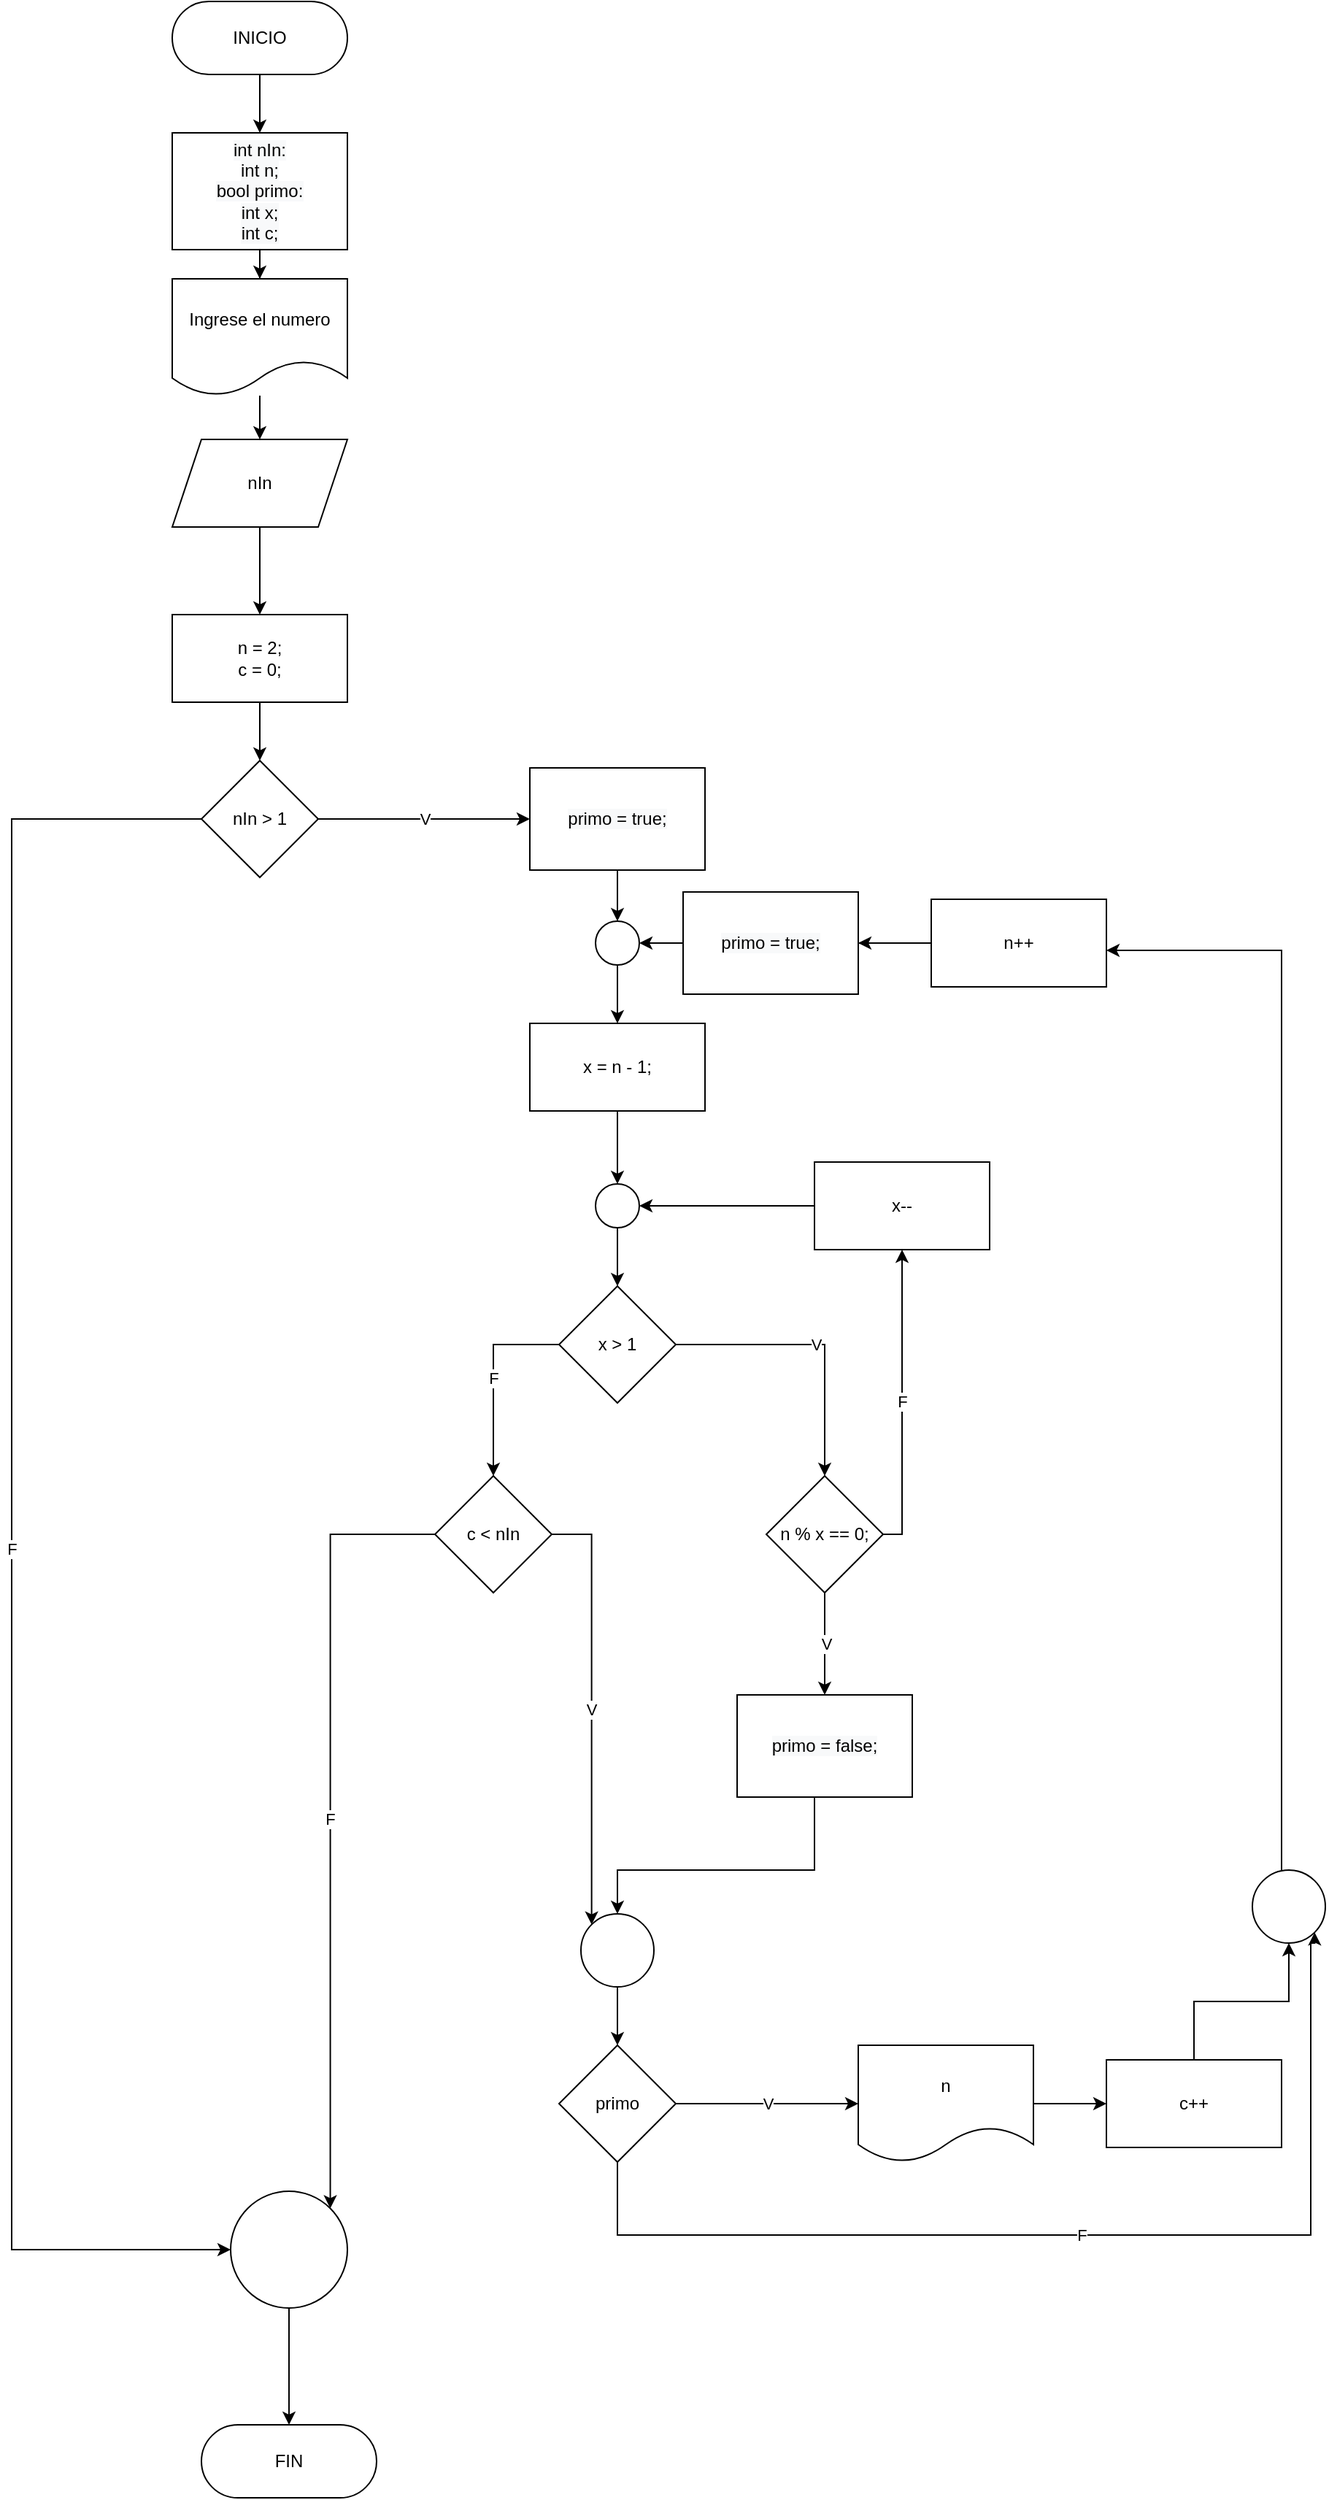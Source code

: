 <mxfile version="20.2.3" type="github">
  <diagram id="C5RBs43oDa-KdzZeNtuy" name="Page-1">
    <mxGraphModel dx="1335" dy="1849" grid="1" gridSize="10" guides="1" tooltips="1" connect="1" arrows="1" fold="1" page="1" pageScale="1" pageWidth="827" pageHeight="1169" math="0" shadow="0">
      <root>
        <mxCell id="WIyWlLk6GJQsqaUBKTNV-0" />
        <mxCell id="WIyWlLk6GJQsqaUBKTNV-1" parent="WIyWlLk6GJQsqaUBKTNV-0" />
        <mxCell id="Ce7-sYbjcdhrXtPcYdOs-50" style="edgeStyle=orthogonalEdgeStyle;rounded=0;orthogonalLoop=1;jettySize=auto;html=1;" edge="1" parent="WIyWlLk6GJQsqaUBKTNV-1" source="Ce7-sYbjcdhrXtPcYdOs-51" target="Ce7-sYbjcdhrXtPcYdOs-56">
          <mxGeometry relative="1" as="geometry" />
        </mxCell>
        <mxCell id="Ce7-sYbjcdhrXtPcYdOs-51" value="INICIO" style="rounded=1;whiteSpace=wrap;html=1;arcSize=50;" vertex="1" parent="WIyWlLk6GJQsqaUBKTNV-1">
          <mxGeometry x="350" y="-30" width="120" height="50" as="geometry" />
        </mxCell>
        <mxCell id="Ce7-sYbjcdhrXtPcYdOs-52" value="FIN" style="rounded=1;whiteSpace=wrap;html=1;arcSize=50;" vertex="1" parent="WIyWlLk6GJQsqaUBKTNV-1">
          <mxGeometry x="370" y="1630" width="120" height="50" as="geometry" />
        </mxCell>
        <mxCell id="Ce7-sYbjcdhrXtPcYdOs-53" style="edgeStyle=orthogonalEdgeStyle;rounded=0;orthogonalLoop=1;jettySize=auto;html=1;" edge="1" parent="WIyWlLk6GJQsqaUBKTNV-1" source="Ce7-sYbjcdhrXtPcYdOs-54" target="Ce7-sYbjcdhrXtPcYdOs-61">
          <mxGeometry relative="1" as="geometry" />
        </mxCell>
        <mxCell id="Ce7-sYbjcdhrXtPcYdOs-54" value="Ingrese el numero" style="shape=document;whiteSpace=wrap;html=1;boundedLbl=1;" vertex="1" parent="WIyWlLk6GJQsqaUBKTNV-1">
          <mxGeometry x="350" y="160" width="120" height="80" as="geometry" />
        </mxCell>
        <mxCell id="Ce7-sYbjcdhrXtPcYdOs-55" style="edgeStyle=orthogonalEdgeStyle;rounded=0;orthogonalLoop=1;jettySize=auto;html=1;" edge="1" parent="WIyWlLk6GJQsqaUBKTNV-1" source="Ce7-sYbjcdhrXtPcYdOs-56" target="Ce7-sYbjcdhrXtPcYdOs-54">
          <mxGeometry relative="1" as="geometry" />
        </mxCell>
        <mxCell id="Ce7-sYbjcdhrXtPcYdOs-56" value="&lt;span style=&quot;color: rgb(0, 0, 0); font-family: Helvetica; font-size: 12px; font-style: normal; font-variant-ligatures: normal; font-variant-caps: normal; font-weight: 400; letter-spacing: normal; orphans: 2; text-align: center; text-indent: 0px; text-transform: none; widows: 2; word-spacing: 0px; -webkit-text-stroke-width: 0px; background-color: rgb(248, 249, 250); text-decoration-thickness: initial; text-decoration-style: initial; text-decoration-color: initial; float: none; display: inline !important;&quot;&gt;int nIn:&lt;/span&gt;&lt;br style=&quot;color: rgb(0, 0, 0); font-family: Helvetica; font-size: 12px; font-style: normal; font-variant-ligatures: normal; font-variant-caps: normal; font-weight: 400; letter-spacing: normal; orphans: 2; text-align: center; text-indent: 0px; text-transform: none; widows: 2; word-spacing: 0px; -webkit-text-stroke-width: 0px; background-color: rgb(248, 249, 250); text-decoration-thickness: initial; text-decoration-style: initial; text-decoration-color: initial;&quot;&gt;&lt;span style=&quot;color: rgb(0, 0, 0); font-family: Helvetica; font-size: 12px; font-style: normal; font-variant-ligatures: normal; font-variant-caps: normal; font-weight: 400; letter-spacing: normal; orphans: 2; text-align: center; text-indent: 0px; text-transform: none; widows: 2; word-spacing: 0px; -webkit-text-stroke-width: 0px; background-color: rgb(248, 249, 250); text-decoration-thickness: initial; text-decoration-style: initial; text-decoration-color: initial; float: none; display: inline !important;&quot;&gt;int n;&lt;/span&gt;&lt;br style=&quot;color: rgb(0, 0, 0); font-family: Helvetica; font-size: 12px; font-style: normal; font-variant-ligatures: normal; font-variant-caps: normal; font-weight: 400; letter-spacing: normal; orphans: 2; text-align: center; text-indent: 0px; text-transform: none; widows: 2; word-spacing: 0px; -webkit-text-stroke-width: 0px; background-color: rgb(248, 249, 250); text-decoration-thickness: initial; text-decoration-style: initial; text-decoration-color: initial;&quot;&gt;&lt;span style=&quot;color: rgb(0, 0, 0); font-family: Helvetica; font-size: 12px; font-style: normal; font-variant-ligatures: normal; font-variant-caps: normal; font-weight: 400; letter-spacing: normal; orphans: 2; text-align: center; text-indent: 0px; text-transform: none; widows: 2; word-spacing: 0px; -webkit-text-stroke-width: 0px; background-color: rgb(248, 249, 250); text-decoration-thickness: initial; text-decoration-style: initial; text-decoration-color: initial; float: none; display: inline !important;&quot;&gt;bool primo:&lt;br&gt;int x;&lt;br&gt;int c;&lt;br&gt;&lt;/span&gt;" style="rounded=0;whiteSpace=wrap;html=1;" vertex="1" parent="WIyWlLk6GJQsqaUBKTNV-1">
          <mxGeometry x="350" y="60" width="120" height="80" as="geometry" />
        </mxCell>
        <mxCell id="Ce7-sYbjcdhrXtPcYdOs-57" value="F" style="edgeStyle=orthogonalEdgeStyle;rounded=0;orthogonalLoop=1;jettySize=auto;html=1;entryX=0;entryY=0.5;entryDx=0;entryDy=0;" edge="1" parent="WIyWlLk6GJQsqaUBKTNV-1" source="Ce7-sYbjcdhrXtPcYdOs-59" target="Ce7-sYbjcdhrXtPcYdOs-90">
          <mxGeometry relative="1" as="geometry">
            <Array as="points">
              <mxPoint x="240" y="530" />
              <mxPoint x="240" y="1510" />
            </Array>
          </mxGeometry>
        </mxCell>
        <mxCell id="Ce7-sYbjcdhrXtPcYdOs-58" value="V" style="edgeStyle=orthogonalEdgeStyle;rounded=0;orthogonalLoop=1;jettySize=auto;html=1;" edge="1" parent="WIyWlLk6GJQsqaUBKTNV-1" source="Ce7-sYbjcdhrXtPcYdOs-59" target="Ce7-sYbjcdhrXtPcYdOs-65">
          <mxGeometry relative="1" as="geometry" />
        </mxCell>
        <mxCell id="Ce7-sYbjcdhrXtPcYdOs-59" value="nIn &amp;gt; 1" style="rhombus;whiteSpace=wrap;html=1;" vertex="1" parent="WIyWlLk6GJQsqaUBKTNV-1">
          <mxGeometry x="370" y="490" width="80" height="80" as="geometry" />
        </mxCell>
        <mxCell id="Ce7-sYbjcdhrXtPcYdOs-60" style="edgeStyle=orthogonalEdgeStyle;rounded=0;orthogonalLoop=1;jettySize=auto;html=1;" edge="1" parent="WIyWlLk6GJQsqaUBKTNV-1" source="Ce7-sYbjcdhrXtPcYdOs-61" target="Ce7-sYbjcdhrXtPcYdOs-92">
          <mxGeometry relative="1" as="geometry" />
        </mxCell>
        <mxCell id="Ce7-sYbjcdhrXtPcYdOs-61" value="nIn" style="shape=parallelogram;perimeter=parallelogramPerimeter;whiteSpace=wrap;html=1;fixedSize=1;" vertex="1" parent="WIyWlLk6GJQsqaUBKTNV-1">
          <mxGeometry x="350" y="270" width="120" height="60" as="geometry" />
        </mxCell>
        <mxCell id="Ce7-sYbjcdhrXtPcYdOs-62" style="edgeStyle=orthogonalEdgeStyle;rounded=0;orthogonalLoop=1;jettySize=auto;html=1;" edge="1" parent="WIyWlLk6GJQsqaUBKTNV-1" source="Ce7-sYbjcdhrXtPcYdOs-63" target="Ce7-sYbjcdhrXtPcYdOs-72">
          <mxGeometry relative="1" as="geometry" />
        </mxCell>
        <mxCell id="Ce7-sYbjcdhrXtPcYdOs-63" value="" style="ellipse;whiteSpace=wrap;html=1;aspect=fixed;" vertex="1" parent="WIyWlLk6GJQsqaUBKTNV-1">
          <mxGeometry x="640" y="600" width="30" height="30" as="geometry" />
        </mxCell>
        <mxCell id="Ce7-sYbjcdhrXtPcYdOs-64" style="edgeStyle=orthogonalEdgeStyle;rounded=0;orthogonalLoop=1;jettySize=auto;html=1;entryX=0.5;entryY=0;entryDx=0;entryDy=0;" edge="1" parent="WIyWlLk6GJQsqaUBKTNV-1" source="Ce7-sYbjcdhrXtPcYdOs-65" target="Ce7-sYbjcdhrXtPcYdOs-63">
          <mxGeometry relative="1" as="geometry" />
        </mxCell>
        <mxCell id="Ce7-sYbjcdhrXtPcYdOs-65" value="&lt;span style=&quot;color: rgb(0, 0, 0); font-family: Helvetica; font-size: 12px; font-style: normal; font-variant-ligatures: normal; font-variant-caps: normal; font-weight: 400; letter-spacing: normal; orphans: 2; text-align: center; text-indent: 0px; text-transform: none; widows: 2; word-spacing: 0px; -webkit-text-stroke-width: 0px; background-color: rgb(248, 249, 250); text-decoration-thickness: initial; text-decoration-style: initial; text-decoration-color: initial; float: none; display: inline !important;&quot;&gt;primo = true;&lt;br&gt;&lt;/span&gt;" style="rounded=0;whiteSpace=wrap;html=1;" vertex="1" parent="WIyWlLk6GJQsqaUBKTNV-1">
          <mxGeometry x="595" y="495" width="120" height="70" as="geometry" />
        </mxCell>
        <mxCell id="Ce7-sYbjcdhrXtPcYdOs-66" value="V" style="edgeStyle=orthogonalEdgeStyle;rounded=0;orthogonalLoop=1;jettySize=auto;html=1;" edge="1" parent="WIyWlLk6GJQsqaUBKTNV-1" source="Ce7-sYbjcdhrXtPcYdOs-68" target="Ce7-sYbjcdhrXtPcYdOs-75">
          <mxGeometry relative="1" as="geometry" />
        </mxCell>
        <mxCell id="Ce7-sYbjcdhrXtPcYdOs-67" value="F" style="edgeStyle=orthogonalEdgeStyle;rounded=0;orthogonalLoop=1;jettySize=auto;html=1;" edge="1" parent="WIyWlLk6GJQsqaUBKTNV-1" source="Ce7-sYbjcdhrXtPcYdOs-68" target="Ce7-sYbjcdhrXtPcYdOs-97">
          <mxGeometry relative="1" as="geometry" />
        </mxCell>
        <mxCell id="Ce7-sYbjcdhrXtPcYdOs-68" value="x &amp;gt; 1" style="rhombus;whiteSpace=wrap;html=1;" vertex="1" parent="WIyWlLk6GJQsqaUBKTNV-1">
          <mxGeometry x="615" y="850" width="80" height="80" as="geometry" />
        </mxCell>
        <mxCell id="Ce7-sYbjcdhrXtPcYdOs-69" style="edgeStyle=orthogonalEdgeStyle;rounded=0;orthogonalLoop=1;jettySize=auto;html=1;" edge="1" parent="WIyWlLk6GJQsqaUBKTNV-1" source="Ce7-sYbjcdhrXtPcYdOs-70" target="Ce7-sYbjcdhrXtPcYdOs-68">
          <mxGeometry relative="1" as="geometry" />
        </mxCell>
        <mxCell id="Ce7-sYbjcdhrXtPcYdOs-70" value="" style="ellipse;whiteSpace=wrap;html=1;aspect=fixed;" vertex="1" parent="WIyWlLk6GJQsqaUBKTNV-1">
          <mxGeometry x="640" y="780" width="30" height="30" as="geometry" />
        </mxCell>
        <mxCell id="Ce7-sYbjcdhrXtPcYdOs-71" style="edgeStyle=orthogonalEdgeStyle;rounded=0;orthogonalLoop=1;jettySize=auto;html=1;entryX=0.5;entryY=0;entryDx=0;entryDy=0;" edge="1" parent="WIyWlLk6GJQsqaUBKTNV-1" source="Ce7-sYbjcdhrXtPcYdOs-72" target="Ce7-sYbjcdhrXtPcYdOs-70">
          <mxGeometry relative="1" as="geometry" />
        </mxCell>
        <mxCell id="Ce7-sYbjcdhrXtPcYdOs-72" value="x = n - 1;" style="rounded=0;whiteSpace=wrap;html=1;" vertex="1" parent="WIyWlLk6GJQsqaUBKTNV-1">
          <mxGeometry x="595" y="670" width="120" height="60" as="geometry" />
        </mxCell>
        <mxCell id="Ce7-sYbjcdhrXtPcYdOs-73" value="V" style="edgeStyle=orthogonalEdgeStyle;rounded=0;orthogonalLoop=1;jettySize=auto;html=1;" edge="1" parent="WIyWlLk6GJQsqaUBKTNV-1" source="Ce7-sYbjcdhrXtPcYdOs-75">
          <mxGeometry relative="1" as="geometry">
            <mxPoint x="797" y="1130" as="targetPoint" />
          </mxGeometry>
        </mxCell>
        <mxCell id="Ce7-sYbjcdhrXtPcYdOs-74" value="F" style="edgeStyle=orthogonalEdgeStyle;rounded=0;orthogonalLoop=1;jettySize=auto;html=1;" edge="1" parent="WIyWlLk6GJQsqaUBKTNV-1" source="Ce7-sYbjcdhrXtPcYdOs-75" target="Ce7-sYbjcdhrXtPcYdOs-82">
          <mxGeometry relative="1" as="geometry">
            <Array as="points">
              <mxPoint x="850" y="1020" />
            </Array>
          </mxGeometry>
        </mxCell>
        <mxCell id="Ce7-sYbjcdhrXtPcYdOs-75" value="n % x == 0;" style="rhombus;whiteSpace=wrap;html=1;" vertex="1" parent="WIyWlLk6GJQsqaUBKTNV-1">
          <mxGeometry x="757" y="980" width="80" height="80" as="geometry" />
        </mxCell>
        <mxCell id="Ce7-sYbjcdhrXtPcYdOs-76" style="edgeStyle=orthogonalEdgeStyle;rounded=0;orthogonalLoop=1;jettySize=auto;html=1;entryX=0.5;entryY=0;entryDx=0;entryDy=0;" edge="1" parent="WIyWlLk6GJQsqaUBKTNV-1" source="Ce7-sYbjcdhrXtPcYdOs-77" target="Ce7-sYbjcdhrXtPcYdOs-84">
          <mxGeometry relative="1" as="geometry">
            <Array as="points">
              <mxPoint x="790" y="1250" />
              <mxPoint x="655" y="1250" />
            </Array>
          </mxGeometry>
        </mxCell>
        <mxCell id="Ce7-sYbjcdhrXtPcYdOs-77" value="&lt;span style=&quot;color: rgb(0, 0, 0); font-family: Helvetica; font-size: 12px; font-style: normal; font-variant-ligatures: normal; font-variant-caps: normal; font-weight: 400; letter-spacing: normal; orphans: 2; text-align: center; text-indent: 0px; text-transform: none; widows: 2; word-spacing: 0px; -webkit-text-stroke-width: 0px; background-color: rgb(248, 249, 250); text-decoration-thickness: initial; text-decoration-style: initial; text-decoration-color: initial; float: none; display: inline !important;&quot;&gt;primo = false;&lt;br&gt;&lt;/span&gt;" style="rounded=0;whiteSpace=wrap;html=1;" vertex="1" parent="WIyWlLk6GJQsqaUBKTNV-1">
          <mxGeometry x="737" y="1130" width="120" height="70" as="geometry" />
        </mxCell>
        <mxCell id="Ce7-sYbjcdhrXtPcYdOs-78" value="V" style="edgeStyle=orthogonalEdgeStyle;rounded=0;orthogonalLoop=1;jettySize=auto;html=1;" edge="1" parent="WIyWlLk6GJQsqaUBKTNV-1" source="Ce7-sYbjcdhrXtPcYdOs-80" target="Ce7-sYbjcdhrXtPcYdOs-88">
          <mxGeometry relative="1" as="geometry" />
        </mxCell>
        <mxCell id="Ce7-sYbjcdhrXtPcYdOs-79" value="F" style="edgeStyle=orthogonalEdgeStyle;rounded=0;orthogonalLoop=1;jettySize=auto;html=1;entryX=1;entryY=1;entryDx=0;entryDy=0;" edge="1" parent="WIyWlLk6GJQsqaUBKTNV-1" source="Ce7-sYbjcdhrXtPcYdOs-80" target="Ce7-sYbjcdhrXtPcYdOs-94">
          <mxGeometry relative="1" as="geometry">
            <Array as="points">
              <mxPoint x="655" y="1500" />
              <mxPoint x="1130" y="1500" />
              <mxPoint x="1130" y="1300" />
              <mxPoint x="1133" y="1300" />
            </Array>
          </mxGeometry>
        </mxCell>
        <mxCell id="Ce7-sYbjcdhrXtPcYdOs-80" value="primo" style="rhombus;whiteSpace=wrap;html=1;" vertex="1" parent="WIyWlLk6GJQsqaUBKTNV-1">
          <mxGeometry x="615" y="1370" width="80" height="80" as="geometry" />
        </mxCell>
        <mxCell id="Ce7-sYbjcdhrXtPcYdOs-81" style="edgeStyle=orthogonalEdgeStyle;rounded=0;orthogonalLoop=1;jettySize=auto;html=1;entryX=1;entryY=0.5;entryDx=0;entryDy=0;" edge="1" parent="WIyWlLk6GJQsqaUBKTNV-1" source="Ce7-sYbjcdhrXtPcYdOs-82" target="Ce7-sYbjcdhrXtPcYdOs-70">
          <mxGeometry relative="1" as="geometry" />
        </mxCell>
        <mxCell id="Ce7-sYbjcdhrXtPcYdOs-82" value="x--" style="rounded=0;whiteSpace=wrap;html=1;" vertex="1" parent="WIyWlLk6GJQsqaUBKTNV-1">
          <mxGeometry x="790" y="765" width="120" height="60" as="geometry" />
        </mxCell>
        <mxCell id="Ce7-sYbjcdhrXtPcYdOs-83" style="edgeStyle=orthogonalEdgeStyle;rounded=0;orthogonalLoop=1;jettySize=auto;html=1;entryX=0.5;entryY=0;entryDx=0;entryDy=0;" edge="1" parent="WIyWlLk6GJQsqaUBKTNV-1" source="Ce7-sYbjcdhrXtPcYdOs-84" target="Ce7-sYbjcdhrXtPcYdOs-80">
          <mxGeometry relative="1" as="geometry" />
        </mxCell>
        <mxCell id="Ce7-sYbjcdhrXtPcYdOs-84" value="" style="ellipse;whiteSpace=wrap;html=1;aspect=fixed;" vertex="1" parent="WIyWlLk6GJQsqaUBKTNV-1">
          <mxGeometry x="630" y="1280" width="50" height="50" as="geometry" />
        </mxCell>
        <mxCell id="Ce7-sYbjcdhrXtPcYdOs-85" style="edgeStyle=orthogonalEdgeStyle;rounded=0;orthogonalLoop=1;jettySize=auto;html=1;entryX=1;entryY=0.5;entryDx=0;entryDy=0;startArrow=none;" edge="1" parent="WIyWlLk6GJQsqaUBKTNV-1" source="Ce7-sYbjcdhrXtPcYdOs-98" target="Ce7-sYbjcdhrXtPcYdOs-63">
          <mxGeometry relative="1" as="geometry" />
        </mxCell>
        <mxCell id="Ce7-sYbjcdhrXtPcYdOs-100" style="edgeStyle=orthogonalEdgeStyle;rounded=0;orthogonalLoop=1;jettySize=auto;html=1;" edge="1" parent="WIyWlLk6GJQsqaUBKTNV-1" source="Ce7-sYbjcdhrXtPcYdOs-86" target="Ce7-sYbjcdhrXtPcYdOs-98">
          <mxGeometry relative="1" as="geometry" />
        </mxCell>
        <mxCell id="Ce7-sYbjcdhrXtPcYdOs-86" value="n++" style="rounded=0;whiteSpace=wrap;html=1;" vertex="1" parent="WIyWlLk6GJQsqaUBKTNV-1">
          <mxGeometry x="870" y="585" width="120" height="60" as="geometry" />
        </mxCell>
        <mxCell id="Ce7-sYbjcdhrXtPcYdOs-104" style="edgeStyle=orthogonalEdgeStyle;rounded=0;orthogonalLoop=1;jettySize=auto;html=1;entryX=0;entryY=0.5;entryDx=0;entryDy=0;" edge="1" parent="WIyWlLk6GJQsqaUBKTNV-1" source="Ce7-sYbjcdhrXtPcYdOs-88" target="Ce7-sYbjcdhrXtPcYdOs-101">
          <mxGeometry relative="1" as="geometry" />
        </mxCell>
        <mxCell id="Ce7-sYbjcdhrXtPcYdOs-88" value="n" style="shape=document;whiteSpace=wrap;html=1;boundedLbl=1;" vertex="1" parent="WIyWlLk6GJQsqaUBKTNV-1">
          <mxGeometry x="820" y="1370" width="120" height="80" as="geometry" />
        </mxCell>
        <mxCell id="Ce7-sYbjcdhrXtPcYdOs-89" style="edgeStyle=orthogonalEdgeStyle;rounded=0;orthogonalLoop=1;jettySize=auto;html=1;entryX=0.5;entryY=0;entryDx=0;entryDy=0;" edge="1" parent="WIyWlLk6GJQsqaUBKTNV-1" source="Ce7-sYbjcdhrXtPcYdOs-90" target="Ce7-sYbjcdhrXtPcYdOs-52">
          <mxGeometry relative="1" as="geometry" />
        </mxCell>
        <mxCell id="Ce7-sYbjcdhrXtPcYdOs-90" value="" style="ellipse;whiteSpace=wrap;html=1;aspect=fixed;" vertex="1" parent="WIyWlLk6GJQsqaUBKTNV-1">
          <mxGeometry x="390" y="1470" width="80" height="80" as="geometry" />
        </mxCell>
        <mxCell id="Ce7-sYbjcdhrXtPcYdOs-91" style="edgeStyle=orthogonalEdgeStyle;rounded=0;orthogonalLoop=1;jettySize=auto;html=1;" edge="1" parent="WIyWlLk6GJQsqaUBKTNV-1" source="Ce7-sYbjcdhrXtPcYdOs-92" target="Ce7-sYbjcdhrXtPcYdOs-59">
          <mxGeometry relative="1" as="geometry" />
        </mxCell>
        <mxCell id="Ce7-sYbjcdhrXtPcYdOs-92" value="n = 2;&lt;br&gt;c = 0;" style="rounded=0;whiteSpace=wrap;html=1;" vertex="1" parent="WIyWlLk6GJQsqaUBKTNV-1">
          <mxGeometry x="350" y="390" width="120" height="60" as="geometry" />
        </mxCell>
        <mxCell id="Ce7-sYbjcdhrXtPcYdOs-93" style="edgeStyle=orthogonalEdgeStyle;rounded=0;orthogonalLoop=1;jettySize=auto;html=1;" edge="1" parent="WIyWlLk6GJQsqaUBKTNV-1" source="Ce7-sYbjcdhrXtPcYdOs-94">
          <mxGeometry relative="1" as="geometry">
            <mxPoint x="990.0" y="620" as="targetPoint" />
            <Array as="points">
              <mxPoint x="1110" y="620" />
              <mxPoint x="990" y="620" />
            </Array>
          </mxGeometry>
        </mxCell>
        <mxCell id="Ce7-sYbjcdhrXtPcYdOs-94" value="" style="ellipse;whiteSpace=wrap;html=1;aspect=fixed;" vertex="1" parent="WIyWlLk6GJQsqaUBKTNV-1">
          <mxGeometry x="1090" y="1250" width="50" height="50" as="geometry" />
        </mxCell>
        <mxCell id="Ce7-sYbjcdhrXtPcYdOs-95" value="V" style="edgeStyle=orthogonalEdgeStyle;rounded=0;orthogonalLoop=1;jettySize=auto;html=1;entryX=0;entryY=0;entryDx=0;entryDy=0;" edge="1" parent="WIyWlLk6GJQsqaUBKTNV-1" source="Ce7-sYbjcdhrXtPcYdOs-97" target="Ce7-sYbjcdhrXtPcYdOs-84">
          <mxGeometry relative="1" as="geometry" />
        </mxCell>
        <mxCell id="Ce7-sYbjcdhrXtPcYdOs-96" value="F" style="edgeStyle=orthogonalEdgeStyle;rounded=0;orthogonalLoop=1;jettySize=auto;html=1;entryX=1;entryY=0;entryDx=0;entryDy=0;" edge="1" parent="WIyWlLk6GJQsqaUBKTNV-1" source="Ce7-sYbjcdhrXtPcYdOs-97" target="Ce7-sYbjcdhrXtPcYdOs-90">
          <mxGeometry relative="1" as="geometry" />
        </mxCell>
        <mxCell id="Ce7-sYbjcdhrXtPcYdOs-97" value="c &amp;lt; nIn" style="rhombus;whiteSpace=wrap;html=1;" vertex="1" parent="WIyWlLk6GJQsqaUBKTNV-1">
          <mxGeometry x="530" y="980" width="80" height="80" as="geometry" />
        </mxCell>
        <mxCell id="Ce7-sYbjcdhrXtPcYdOs-98" value="&lt;span style=&quot;color: rgb(0, 0, 0); font-family: Helvetica; font-size: 12px; font-style: normal; font-variant-ligatures: normal; font-variant-caps: normal; font-weight: 400; letter-spacing: normal; orphans: 2; text-align: center; text-indent: 0px; text-transform: none; widows: 2; word-spacing: 0px; -webkit-text-stroke-width: 0px; background-color: rgb(248, 249, 250); text-decoration-thickness: initial; text-decoration-style: initial; text-decoration-color: initial; float: none; display: inline !important;&quot;&gt;primo = true;&lt;br&gt;&lt;/span&gt;" style="rounded=0;whiteSpace=wrap;html=1;" vertex="1" parent="WIyWlLk6GJQsqaUBKTNV-1">
          <mxGeometry x="700" y="580" width="120" height="70" as="geometry" />
        </mxCell>
        <mxCell id="Ce7-sYbjcdhrXtPcYdOs-99" value="" style="edgeStyle=orthogonalEdgeStyle;rounded=0;orthogonalLoop=1;jettySize=auto;html=1;endArrow=none;" edge="1" parent="WIyWlLk6GJQsqaUBKTNV-1" source="Ce7-sYbjcdhrXtPcYdOs-86" target="Ce7-sYbjcdhrXtPcYdOs-98">
          <mxGeometry relative="1" as="geometry">
            <mxPoint x="870" y="615" as="sourcePoint" />
            <mxPoint x="670" y="615" as="targetPoint" />
          </mxGeometry>
        </mxCell>
        <mxCell id="Ce7-sYbjcdhrXtPcYdOs-103" style="edgeStyle=orthogonalEdgeStyle;rounded=0;orthogonalLoop=1;jettySize=auto;html=1;" edge="1" parent="WIyWlLk6GJQsqaUBKTNV-1" source="Ce7-sYbjcdhrXtPcYdOs-101" target="Ce7-sYbjcdhrXtPcYdOs-94">
          <mxGeometry relative="1" as="geometry" />
        </mxCell>
        <mxCell id="Ce7-sYbjcdhrXtPcYdOs-101" value="c++" style="rounded=0;whiteSpace=wrap;html=1;" vertex="1" parent="WIyWlLk6GJQsqaUBKTNV-1">
          <mxGeometry x="990" y="1380" width="120" height="60" as="geometry" />
        </mxCell>
      </root>
    </mxGraphModel>
  </diagram>
</mxfile>

